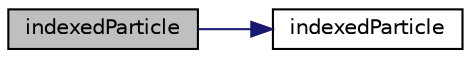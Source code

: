 digraph "indexedParticle"
{
  bgcolor="transparent";
  edge [fontname="Helvetica",fontsize="10",labelfontname="Helvetica",labelfontsize="10"];
  node [fontname="Helvetica",fontsize="10",shape=record];
  rankdir="LR";
  Node4 [label="indexedParticle",height=0.2,width=0.4,color="black", fillcolor="grey75", style="filled", fontcolor="black"];
  Node4 -> Node5 [color="midnightblue",fontsize="10",style="solid",fontname="Helvetica"];
  Node5 [label="indexedParticle",height=0.2,width=0.4,color="black",URL="$a24705.html#a9e3097062e77bf88fc278e0f2b1cdbf4",tooltip="Construct from components. "];
}
